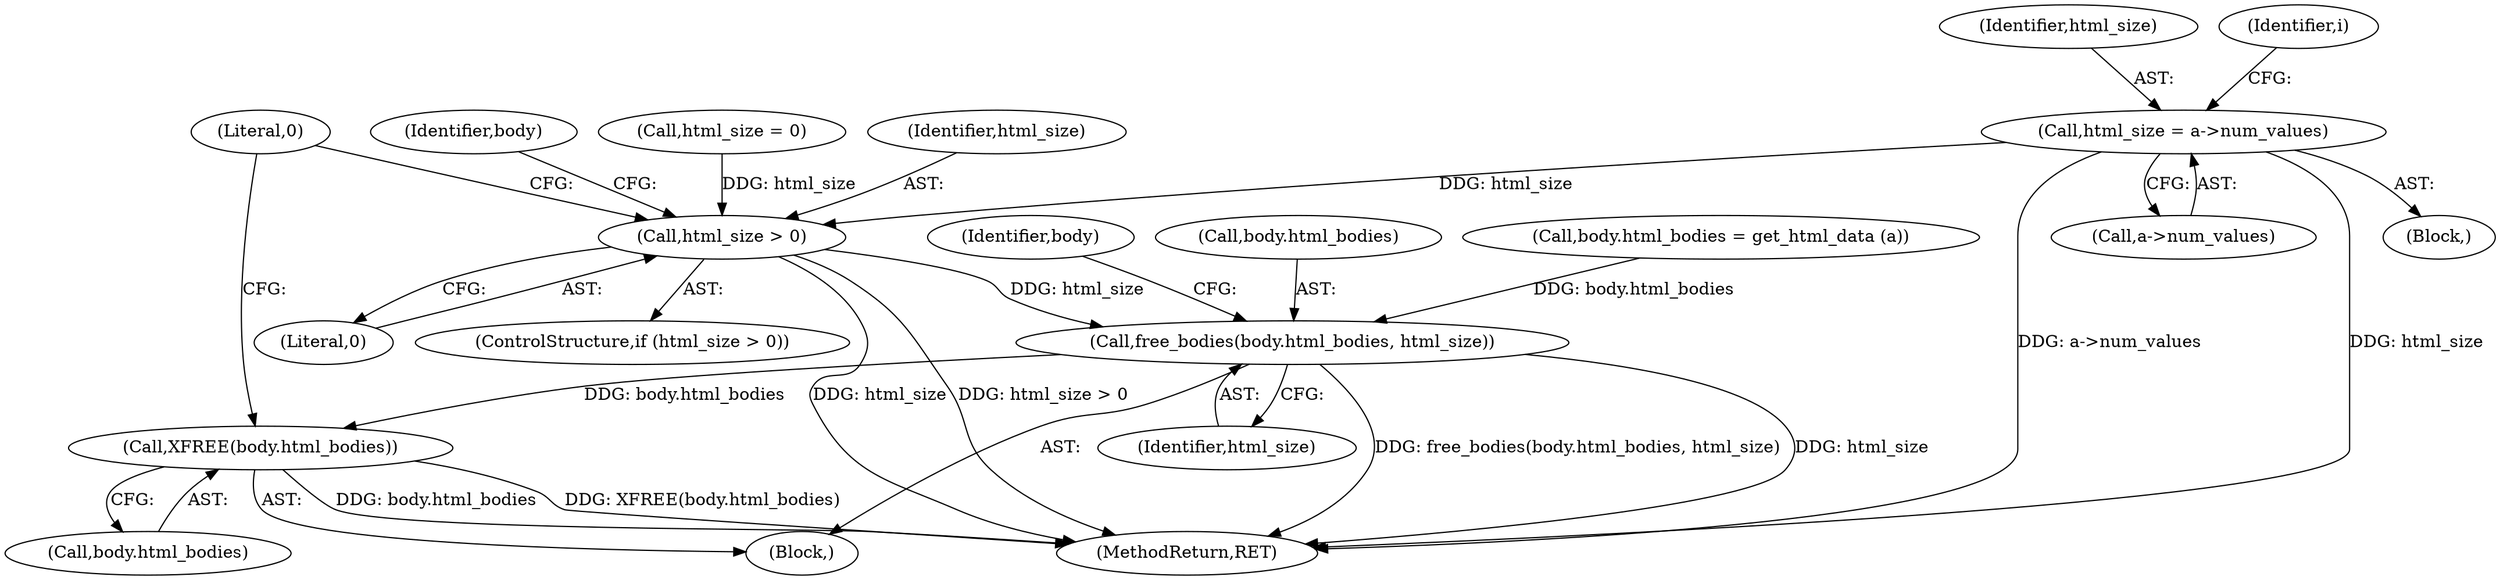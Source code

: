 digraph "0_tnef_8dccf79857ceeb7a6d3e42c1e762e7b865d5344d_1@pointer" {
"1000276" [label="(Call,html_size = a->num_values)"];
"1000445" [label="(Call,html_size > 0)"];
"1000449" [label="(Call,free_bodies(body.html_bodies, html_size))"];
"1000454" [label="(Call,XFREE(body.html_bodies))"];
"1000455" [label="(Call,body.html_bodies)"];
"1000277" [label="(Identifier,html_size)"];
"1000454" [label="(Call,XFREE(body.html_bodies))"];
"1000447" [label="(Literal,0)"];
"1000453" [label="(Identifier,html_size)"];
"1000269" [label="(Block,)"];
"1000249" [label="(Identifier,i)"];
"1000446" [label="(Identifier,html_size)"];
"1000456" [label="(Identifier,body)"];
"1000450" [label="(Call,body.html_bodies)"];
"1000276" [label="(Call,html_size = a->num_values)"];
"1000445" [label="(Call,html_size > 0)"];
"1000448" [label="(Block,)"];
"1000278" [label="(Call,a->num_values)"];
"1000444" [label="(ControlStructure,if (html_size > 0))"];
"1000451" [label="(Identifier,body)"];
"1000131" [label="(Call,html_size = 0)"];
"1000449" [label="(Call,free_bodies(body.html_bodies, html_size))"];
"1000270" [label="(Call,body.html_bodies = get_html_data (a))"];
"1000459" [label="(Literal,0)"];
"1000460" [label="(MethodReturn,RET)"];
"1000276" -> "1000269"  [label="AST: "];
"1000276" -> "1000278"  [label="CFG: "];
"1000277" -> "1000276"  [label="AST: "];
"1000278" -> "1000276"  [label="AST: "];
"1000249" -> "1000276"  [label="CFG: "];
"1000276" -> "1000460"  [label="DDG: a->num_values"];
"1000276" -> "1000460"  [label="DDG: html_size"];
"1000276" -> "1000445"  [label="DDG: html_size"];
"1000445" -> "1000444"  [label="AST: "];
"1000445" -> "1000447"  [label="CFG: "];
"1000446" -> "1000445"  [label="AST: "];
"1000447" -> "1000445"  [label="AST: "];
"1000451" -> "1000445"  [label="CFG: "];
"1000459" -> "1000445"  [label="CFG: "];
"1000445" -> "1000460"  [label="DDG: html_size"];
"1000445" -> "1000460"  [label="DDG: html_size > 0"];
"1000131" -> "1000445"  [label="DDG: html_size"];
"1000445" -> "1000449"  [label="DDG: html_size"];
"1000449" -> "1000448"  [label="AST: "];
"1000449" -> "1000453"  [label="CFG: "];
"1000450" -> "1000449"  [label="AST: "];
"1000453" -> "1000449"  [label="AST: "];
"1000456" -> "1000449"  [label="CFG: "];
"1000449" -> "1000460"  [label="DDG: free_bodies(body.html_bodies, html_size)"];
"1000449" -> "1000460"  [label="DDG: html_size"];
"1000270" -> "1000449"  [label="DDG: body.html_bodies"];
"1000449" -> "1000454"  [label="DDG: body.html_bodies"];
"1000454" -> "1000448"  [label="AST: "];
"1000454" -> "1000455"  [label="CFG: "];
"1000455" -> "1000454"  [label="AST: "];
"1000459" -> "1000454"  [label="CFG: "];
"1000454" -> "1000460"  [label="DDG: body.html_bodies"];
"1000454" -> "1000460"  [label="DDG: XFREE(body.html_bodies)"];
}

